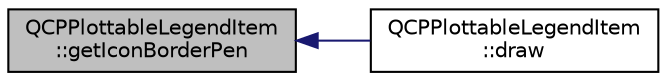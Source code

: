 digraph "QCPPlottableLegendItem::getIconBorderPen"
{
  edge [fontname="Helvetica",fontsize="10",labelfontname="Helvetica",labelfontsize="10"];
  node [fontname="Helvetica",fontsize="10",shape=record];
  rankdir="LR";
  Node24 [label="QCPPlottableLegendItem\l::getIconBorderPen",height=0.2,width=0.4,color="black", fillcolor="grey75", style="filled", fontcolor="black"];
  Node24 -> Node25 [dir="back",color="midnightblue",fontsize="10",style="solid",fontname="Helvetica"];
  Node25 [label="QCPPlottableLegendItem\l::draw",height=0.2,width=0.4,color="black", fillcolor="white", style="filled",URL="$da/d24/class_q_c_p_plottable_legend_item.html#a68a781c3de4f9959fdf82075052d43aa"];
}
